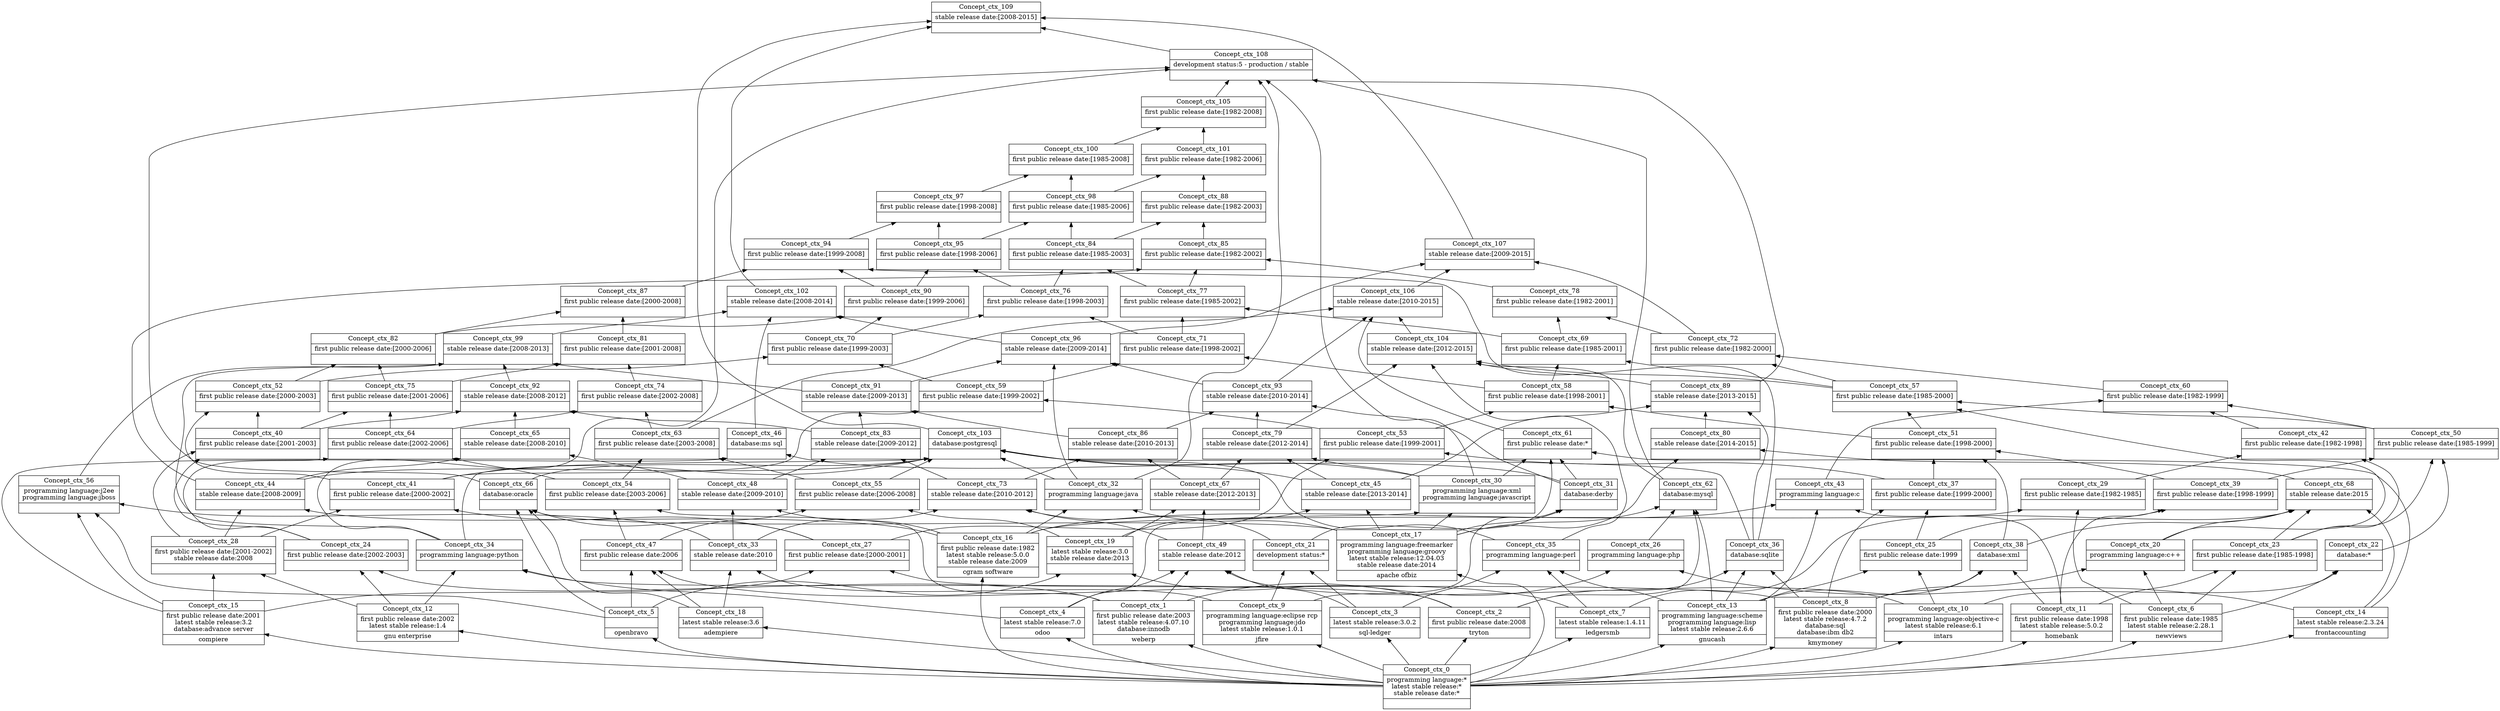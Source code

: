 digraph G { 
	rankdir=BT;
subgraph ctx { 
label="ctx";
1 [shape=record,label="{Concept_ctx_0|programming language:*\nlatest stable release:*\nstable release date:*\n|}"];
2 [shape=record,label="{Concept_ctx_4|latest stable release:7.0\n|odoo\n}"];
3 [shape=record,label="{Concept_ctx_10|programming language:objective-c\nlatest stable release:6.1\n|intars\n}"];
4 [shape=record,label="{Concept_ctx_9|programming language:eclipse rcp\nprogramming language:jdo\nlatest stable release:1.0.1\n|jfire\n}"];
5 [shape=record,label="{Concept_ctx_6|first public release date:1985\nlatest stable release:2.28.1\n|newviews\n}"];
6 [shape=record,label="{Concept_ctx_11|first public release date:1998\nlatest stable release:5.0.2\n|homebank\n}"];
7 [shape=record,label="{Concept_ctx_8|first public release date:2000\nlatest stable release:4.7.2\ndatabase:sql\ndatabase:ibm db2\n|kmymoney\n}"];
8 [shape=record,label="{Concept_ctx_15|first public release date:2001\nlatest stable release:3.2\ndatabase:advance server\n|compiere\n}"];
9 [shape=record,label="{Concept_ctx_12|first public release date:2002\nlatest stable release:1.4\n|gnu enterprise\n}"];
10 [shape=record,label="{Concept_ctx_1|first public release date:2003\nlatest stable release:4.07.10\ndatabase:innodb\n|weberp\n}"];
11 [shape=record,label="{Concept_ctx_7|latest stable release:1.4.11\n|ledgersmb\n}"];
12 [shape=record,label="{Concept_ctx_2|first public release date:2008\n|tryton\n}"];
13 [shape=record,label="{Concept_ctx_17|programming language:freemarker\nprogramming language:groovy\nlatest stable release:12.04.03\nstable release date:2014\n|apache ofbiz\n}"];
14 [shape=record,label="{Concept_ctx_16|first public release date:1982\nlatest stable release:5.0.0\nstable release date:2009\n|cgram software\n}"];
15 [shape=record,label="{Concept_ctx_14|latest stable release:2.3.24\n|frontaccounting\n}"];
16 [shape=record,label="{Concept_ctx_3|latest stable release:3.0.2\n|sql-ledger\n}"];
17 [shape=record,label="{Concept_ctx_18|latest stable release:3.6\n|adempiere\n}"];
18 [shape=record,label="{Concept_ctx_5||openbravo\n}"];
19 [shape=record,label="{Concept_ctx_13|programming language:scheme\nprogramming language:lisp\nlatest stable release:2.6.6\n|gnucash\n}"];
20 [shape=record,label="{Concept_ctx_21|development status:*\n|}"];
21 [shape=record,label="{Concept_ctx_31|database:derby\n|}"];
22 [shape=record,label="{Concept_ctx_22|database:*\n|}"];
23 [shape=record,label="{Concept_ctx_20|programming language:c++\n|}"];
24 [shape=record,label="{Concept_ctx_25|first public release date:1999\n|}"];
25 [shape=record,label="{Concept_ctx_32|programming language:java\n|}"];
26 [shape=record,label="{Concept_ctx_29|first public release date:[1982-1985]\n|}"];
27 [shape=record,label="{Concept_ctx_23|first public release date:[1985-1998]\n|}"];
28 [shape=record,label="{Concept_ctx_27|first public release date:[2000-2001]\n|}"];
29 [shape=record,label="{Concept_ctx_28|first public release date:[2001-2002]\nstable release date:2008\n|}"];
30 [shape=record,label="{Concept_ctx_24|first public release date:[2002-2003]\n|}"];
31 [shape=record,label="{Concept_ctx_30|programming language:xml\nprogramming language:javascript\n|}"];
32 [shape=record,label="{Concept_ctx_26|programming language:php\n|}"];
33 [shape=record,label="{Concept_ctx_19|latest stable release:3.0\nstable release date:2013\n|}"];
34 [shape=record,label="{Concept_ctx_33|stable release date:2010\n|}"];
35 [shape=record,label="{Concept_ctx_46|database:ms sql\n|}"];
36 [shape=record,label="{Concept_ctx_38|database:xml\n|}"];
37 [shape=record,label="{Concept_ctx_34|programming language:python\n|}"];
38 [shape=record,label="{Concept_ctx_36|database:sqlite\n|}"];
39 [shape=record,label="{Concept_ctx_47|first public release date:2006\n|}"];
40 [shape=record,label="{Concept_ctx_39|first public release date:[1998-1999]\n|}"];
41 [shape=record,label="{Concept_ctx_37|first public release date:[1999-2000]\n|}"];
42 [shape=record,label="{Concept_ctx_42|first public release date:[1982-1998]\n|}"];
43 [shape=record,label="{Concept_ctx_41|first public release date:[2000-2002]\n|}"];
44 [shape=record,label="{Concept_ctx_40|first public release date:[2001-2003]\n|}"];
45 [shape=record,label="{Concept_ctx_43|programming language:c\n|}"];
46 [shape=record,label="{Concept_ctx_44|stable release date:[2008-2009]\n|}"];
47 [shape=record,label="{Concept_ctx_48|stable release date:[2009-2010]\n|}"];
48 [shape=record,label="{Concept_ctx_45|stable release date:[2013-2014]\n|}"];
49 [shape=record,label="{Concept_ctx_35|programming language:perl\n|}"];
50 [shape=record,label="{Concept_ctx_56|programming language:j2ee\nprogramming language:jboss\n|}"];
51 [shape=record,label="{Concept_ctx_54|first public release date:[2003-2006]\n|}"];
52 [shape=record,label="{Concept_ctx_55|first public release date:[2006-2008]\n|}"];
53 [shape=record,label="{Concept_ctx_50|first public release date:[1985-1999]\n|}"];
54 [shape=record,label="{Concept_ctx_51|first public release date:[1998-2000]\n|}"];
55 [shape=record,label="{Concept_ctx_53|first public release date:[1999-2001]\n|}"];
56 [shape=record,label="{Concept_ctx_52|first public release date:[2000-2003]\n|}"];
57 [shape=record,label="{Concept_ctx_49|stable release date:2012\n|}"];
58 [shape=record,label="{Concept_ctx_66|database:oracle\n|}"];
59 [shape=record,label="{Concept_ctx_62|database:mysql\n|}"];
60 [shape=record,label="{Concept_ctx_64|first public release date:[2002-2006]\n|}"];
61 [shape=record,label="{Concept_ctx_63|first public release date:[2003-2008]\n|}"];
62 [shape=record,label="{Concept_ctx_60|first public release date:[1982-1999]\n|}"];
63 [shape=record,label="{Concept_ctx_57|first public release date:[1985-2000]\n|}"];
64 [shape=record,label="{Concept_ctx_58|first public release date:[1998-2001]\n|}"];
65 [shape=record,label="{Concept_ctx_59|first public release date:[1999-2002]\n|}"];
66 [shape=record,label="{Concept_ctx_61|first public release date:*\n|}"];
67 [shape=record,label="{Concept_ctx_65|stable release date:[2008-2010]\n|}"];
68 [shape=record,label="{Concept_ctx_75|first public release date:[2001-2006]\n|}"];
69 [shape=record,label="{Concept_ctx_74|first public release date:[2002-2008]\n|}"];
70 [shape=record,label="{Concept_ctx_72|first public release date:[1982-2000]\n|}"];
71 [shape=record,label="{Concept_ctx_69|first public release date:[1985-2001]\n|}"];
72 [shape=record,label="{Concept_ctx_71|first public release date:[1998-2002]\n|}"];
73 [shape=record,label="{Concept_ctx_70|first public release date:[1999-2003]\n|}"];
74 [shape=record,label="{Concept_ctx_68|stable release date:2015\n|}"];
75 [shape=record,label="{Concept_ctx_73|stable release date:[2010-2012]\n|}"];
76 [shape=record,label="{Concept_ctx_67|stable release date:[2012-2013]\n|}"];
77 [shape=record,label="{Concept_ctx_82|first public release date:[2000-2006]\n|}"];
78 [shape=record,label="{Concept_ctx_81|first public release date:[2001-2008]\n|}"];
79 [shape=record,label="{Concept_ctx_78|first public release date:[1982-2001]\n|}"];
80 [shape=record,label="{Concept_ctx_77|first public release date:[1985-2002]\n|}"];
81 [shape=record,label="{Concept_ctx_76|first public release date:[1998-2003]\n|}"];
82 [shape=record,label="{Concept_ctx_80|stable release date:[2014-2015]\n|}"];
83 [shape=record,label="{Concept_ctx_83|stable release date:[2009-2012]\n|}"];
84 [shape=record,label="{Concept_ctx_79|stable release date:[2012-2014]\n|}"];
85 [shape=record,label="{Concept_ctx_87|first public release date:[2000-2008]\n|}"];
86 [shape=record,label="{Concept_ctx_85|first public release date:[1982-2002]\n|}"];
87 [shape=record,label="{Concept_ctx_84|first public release date:[1985-2003]\n|}"];
88 [shape=record,label="{Concept_ctx_86|stable release date:[2010-2013]\n|}"];
89 [shape=record,label="{Concept_ctx_90|first public release date:[1999-2006]\n|}"];
90 [shape=record,label="{Concept_ctx_88|first public release date:[1982-2003]\n|}"];
91 [shape=record,label="{Concept_ctx_89|stable release date:[2013-2015]\n|}"];
92 [shape=record,label="{Concept_ctx_92|stable release date:[2008-2012]\n|}"];
93 [shape=record,label="{Concept_ctx_91|stable release date:[2009-2013]\n|}"];
94 [shape=record,label="{Concept_ctx_93|stable release date:[2010-2014]\n|}"];
95 [shape=record,label="{Concept_ctx_95|first public release date:[1998-2006]\n|}"];
96 [shape=record,label="{Concept_ctx_94|first public release date:[1999-2008]\n|}"];
97 [shape=record,label="{Concept_ctx_96|stable release date:[2009-2014]\n|}"];
98 [shape=record,label="{Concept_ctx_98|first public release date:[1985-2006]\n|}"];
99 [shape=record,label="{Concept_ctx_97|first public release date:[1998-2008]\n|}"];
100 [shape=record,label="{Concept_ctx_99|stable release date:[2008-2013]\n|}"];
101 [shape=record,label="{Concept_ctx_103|database:postgresql\n|}"];
102 [shape=record,label="{Concept_ctx_101|first public release date:[1982-2006]\n|}"];
103 [shape=record,label="{Concept_ctx_100|first public release date:[1985-2008]\n|}"];
104 [shape=record,label="{Concept_ctx_102|stable release date:[2008-2014]\n|}"];
105 [shape=record,label="{Concept_ctx_105|first public release date:[1982-2008]\n|}"];
106 [shape=record,label="{Concept_ctx_104|stable release date:[2012-2015]\n|}"];
107 [shape=record,label="{Concept_ctx_106|stable release date:[2010-2015]\n|}"];
108 [shape=record,label="{Concept_ctx_107|stable release date:[2009-2015]\n|}"];
109 [shape=record,label="{Concept_ctx_108|development status:5 - production / stable\n|}"];
110 [shape=record,label="{Concept_ctx_109|stable release date:[2008-2015]\n|}"];
	1 -> 2
	1 -> 3
	1 -> 4
	1 -> 5
	1 -> 6
	1 -> 7
	1 -> 8
	1 -> 9
	1 -> 10
	1 -> 11
	1 -> 12
	1 -> 13
	1 -> 14
	1 -> 15
	1 -> 16
	1 -> 17
	1 -> 18
	1 -> 19
	4 -> 20
	16 -> 20
	4 -> 21
	13 -> 21
	3 -> 22
	5 -> 22
	5 -> 23
	7 -> 23
	19 -> 24
	3 -> 24
	13 -> 25
	14 -> 25
	5 -> 26
	14 -> 26
	6 -> 27
	5 -> 27
	8 -> 28
	7 -> 28
	8 -> 29
	9 -> 29
	10 -> 30
	9 -> 30
	13 -> 31
	2 -> 31
	10 -> 32
	15 -> 32
	12 -> 33
	18 -> 33
	4 -> 34
	17 -> 34
	21 -> 35
	8 -> 35
	6 -> 36
	19 -> 36
	7 -> 36
	9 -> 37
	12 -> 37
	2 -> 37
	19 -> 38
	12 -> 38
	7 -> 38
	17 -> 39
	11 -> 39
	18 -> 39
	6 -> 40
	24 -> 40
	24 -> 41
	7 -> 41
	27 -> 42
	26 -> 42
	28 -> 43
	29 -> 43
	30 -> 44
	29 -> 44
	6 -> 45
	19 -> 45
	14 -> 45
	29 -> 46
	14 -> 46
	14 -> 47
	34 -> 47
	33 -> 48
	13 -> 48
	19 -> 49
	11 -> 49
	16 -> 49
	18 -> 50
	8 -> 50
	34 -> 50
	10 -> 51
	39 -> 51
	33 -> 52
	39 -> 52
	27 -> 53
	22 -> 53
	40 -> 53
	41 -> 54
	40 -> 54
	36 -> 54
	28 -> 55
	41 -> 55
	43 -> 56
	44 -> 56
	2 -> 57
	16 -> 57
	10 -> 57
	3 -> 57
	13 -> 58
	18 -> 58
	28 -> 58
	17 -> 58
	13 -> 59
	32 -> 59
	12 -> 59
	19 -> 59
	30 -> 60
	51 -> 60
	52 -> 61
	51 -> 61
	42 -> 62
	53 -> 62
	45 -> 62
	53 -> 63
	23 -> 63
	54 -> 63
	55 -> 64
	54 -> 64
	43 -> 65
	55 -> 65
	21 -> 66
	31 -> 66
	15 -> 66
	20 -> 66
	47 -> 67
	46 -> 67
	44 -> 68
	60 -> 68
	61 -> 69
	60 -> 69
	62 -> 70
	63 -> 70
	63 -> 71
	64 -> 71
	65 -> 72
	64 -> 72
	56 -> 73
	65 -> 73
	11 -> 74
	15 -> 74
	23 -> 74
	36 -> 74
	27 -> 74
	20 -> 75
	57 -> 75
	34 -> 75
	33 -> 76
	57 -> 76
	56 -> 77
	68 -> 77
	68 -> 78
	69 -> 78
	71 -> 79
	70 -> 79
	71 -> 80
	72 -> 80
	73 -> 81
	72 -> 81
	13 -> 82
	74 -> 82
	47 -> 83
	75 -> 83
	31 -> 84
	48 -> 84
	76 -> 84
	77 -> 85
	78 -> 85
	80 -> 86
	79 -> 86
	46 -> 86
	81 -> 87
	80 -> 87
	75 -> 88
	76 -> 88
	73 -> 89
	77 -> 89
	87 -> 90
	86 -> 90
	82 -> 91
	38 -> 91
	48 -> 91
	83 -> 92
	44 -> 92
	67 -> 92
	83 -> 93
	88 -> 93
	84 -> 94
	21 -> 94
	88 -> 94
	81 -> 95
	89 -> 95
	38 -> 96
	85 -> 96
	89 -> 96
	25 -> 97
	94 -> 97
	93 -> 97
	87 -> 98
	95 -> 98
	96 -> 99
	95 -> 99
	93 -> 100
	37 -> 100
	92 -> 100
	50 -> 100
	31 -> 101
	25 -> 101
	43 -> 101
	52 -> 101
	46 -> 101
	38 -> 101
	48 -> 101
	37 -> 101
	49 -> 101
	58 -> 101
	98 -> 102
	90 -> 102
	98 -> 103
	99 -> 103
	35 -> 104
	100 -> 104
	97 -> 104
	103 -> 105
	102 -> 105
	91 -> 106
	59 -> 106
	84 -> 106
	49 -> 106
	63 -> 106
	94 -> 107
	61 -> 107
	66 -> 107
	106 -> 107
	70 -> 108
	107 -> 108
	97 -> 108
	31 -> 109
	105 -> 109
	25 -> 109
	91 -> 109
	59 -> 109
	37 -> 109
	58 -> 109
	104 -> 110
	108 -> 110
	109 -> 110
	101 -> 110
}
}